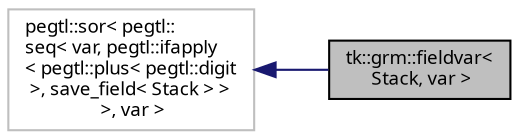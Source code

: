 digraph "tk::grm::fieldvar&lt; Stack, var &gt;"
{
 // INTERACTIVE_SVG=YES
  bgcolor="transparent";
  edge [fontname="sans-serif",fontsize="9",labelfontname="sans-serif",labelfontsize="9"];
  node [fontname="sans-serif",fontsize="9",shape=record];
  rankdir="LR";
  Node1 [label="tk::grm::fieldvar\<\l Stack, var \>",height=0.2,width=0.4,color="black", fillcolor="grey75", style="filled", fontcolor="black"];
  Node2 -> Node1 [dir="back",color="midnightblue",fontsize="9",style="solid",fontname="sans-serif"];
  Node2 [label="pegtl::sor\< pegtl::\lseq\< var, pegtl::ifapply\l\< pegtl::plus\< pegtl::digit\l \>, save_field\< Stack \> \>\l \>, var \>",height=0.2,width=0.4,color="grey75"];
}
